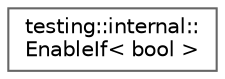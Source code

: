 digraph "Gráfico de jerarquía de clases"
{
 // LATEX_PDF_SIZE
  bgcolor="transparent";
  edge [fontname=Helvetica,fontsize=10,labelfontname=Helvetica,labelfontsize=10];
  node [fontname=Helvetica,fontsize=10,shape=box,height=0.2,width=0.4];
  rankdir="LR";
  Node0 [id="Node000000",label="testing::internal::\lEnableIf\< bool \>",height=0.2,width=0.4,color="grey40", fillcolor="white", style="filled",URL="$structtesting_1_1internal_1_1_enable_if.html",tooltip=" "];
}
